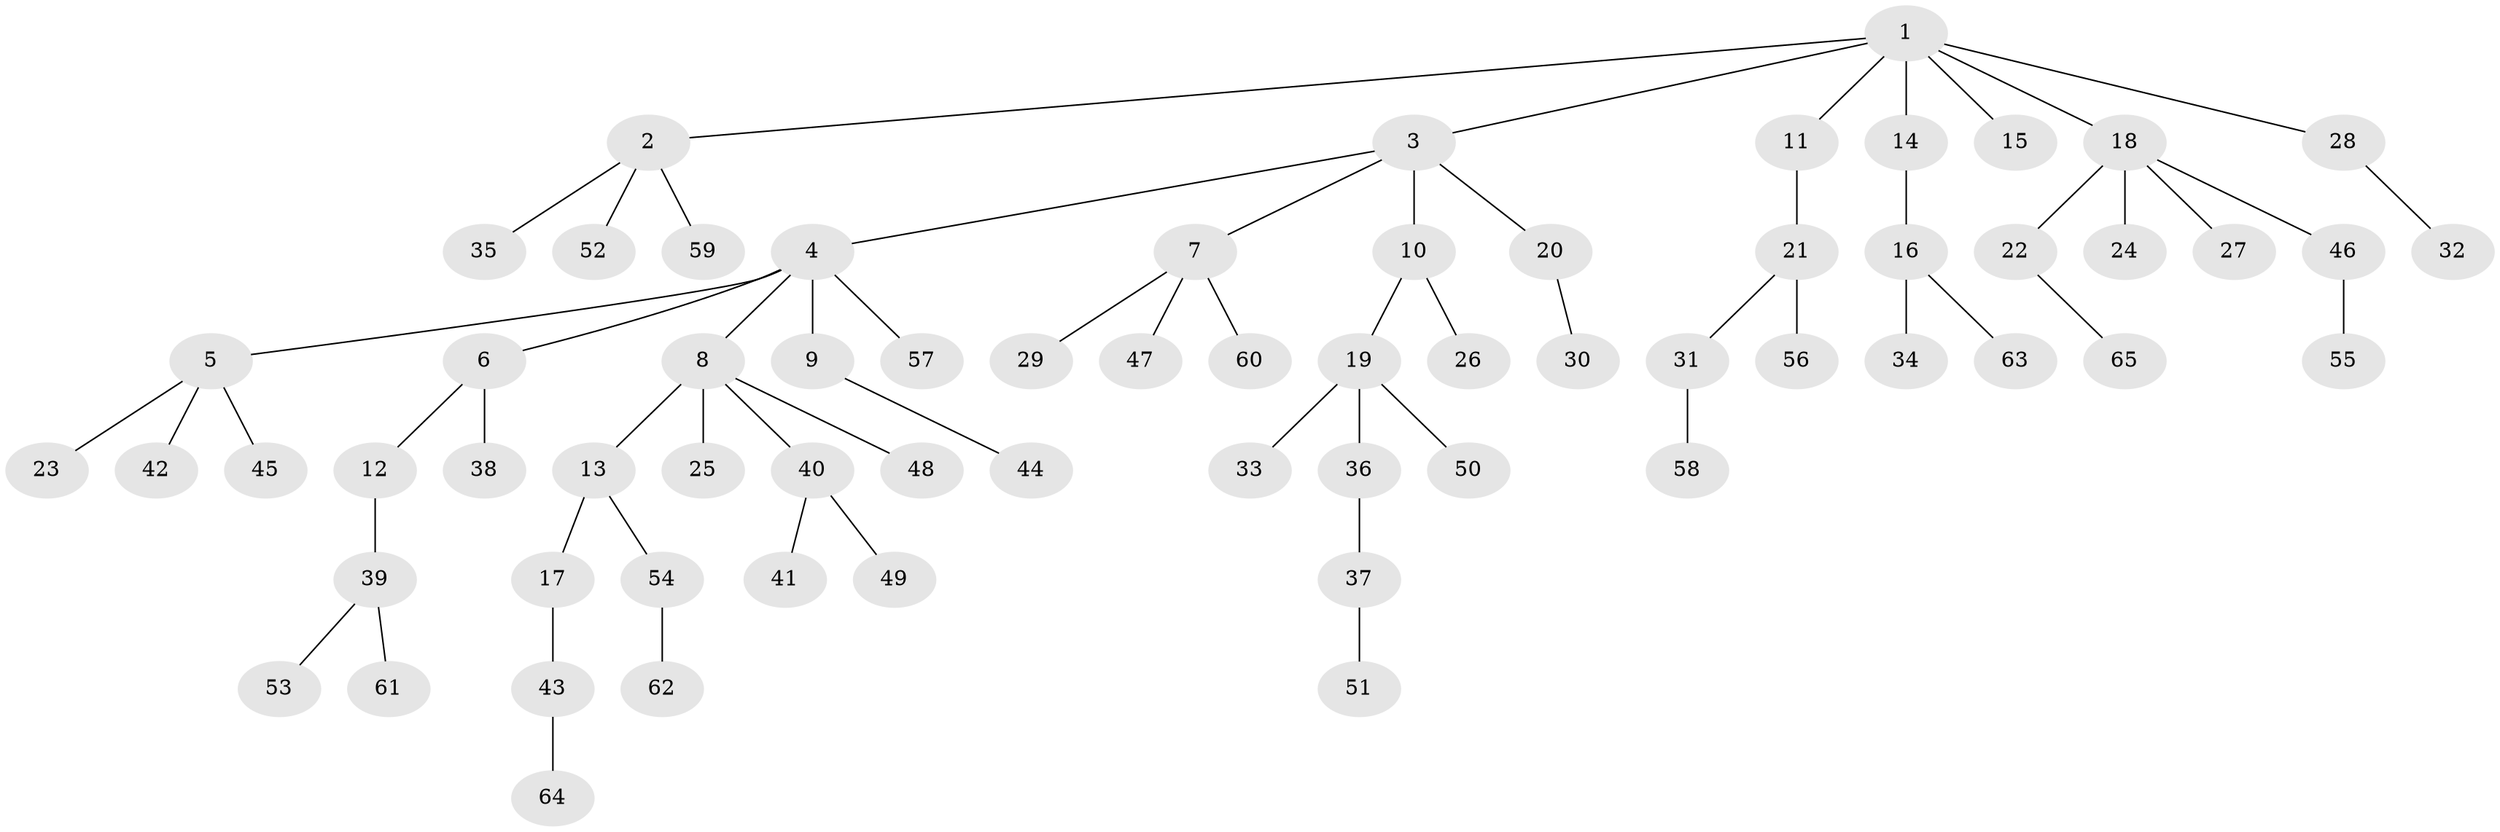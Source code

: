 // coarse degree distribution, {7: 0.022222222222222223, 3: 0.1111111111111111, 5: 0.044444444444444446, 6: 0.044444444444444446, 1: 0.6222222222222222, 2: 0.13333333333333333, 4: 0.022222222222222223}
// Generated by graph-tools (version 1.1) at 2025/24/03/03/25 07:24:07]
// undirected, 65 vertices, 64 edges
graph export_dot {
graph [start="1"]
  node [color=gray90,style=filled];
  1;
  2;
  3;
  4;
  5;
  6;
  7;
  8;
  9;
  10;
  11;
  12;
  13;
  14;
  15;
  16;
  17;
  18;
  19;
  20;
  21;
  22;
  23;
  24;
  25;
  26;
  27;
  28;
  29;
  30;
  31;
  32;
  33;
  34;
  35;
  36;
  37;
  38;
  39;
  40;
  41;
  42;
  43;
  44;
  45;
  46;
  47;
  48;
  49;
  50;
  51;
  52;
  53;
  54;
  55;
  56;
  57;
  58;
  59;
  60;
  61;
  62;
  63;
  64;
  65;
  1 -- 2;
  1 -- 3;
  1 -- 11;
  1 -- 14;
  1 -- 15;
  1 -- 18;
  1 -- 28;
  2 -- 35;
  2 -- 52;
  2 -- 59;
  3 -- 4;
  3 -- 7;
  3 -- 10;
  3 -- 20;
  4 -- 5;
  4 -- 6;
  4 -- 8;
  4 -- 9;
  4 -- 57;
  5 -- 23;
  5 -- 42;
  5 -- 45;
  6 -- 12;
  6 -- 38;
  7 -- 29;
  7 -- 47;
  7 -- 60;
  8 -- 13;
  8 -- 25;
  8 -- 40;
  8 -- 48;
  9 -- 44;
  10 -- 19;
  10 -- 26;
  11 -- 21;
  12 -- 39;
  13 -- 17;
  13 -- 54;
  14 -- 16;
  16 -- 34;
  16 -- 63;
  17 -- 43;
  18 -- 22;
  18 -- 24;
  18 -- 27;
  18 -- 46;
  19 -- 33;
  19 -- 36;
  19 -- 50;
  20 -- 30;
  21 -- 31;
  21 -- 56;
  22 -- 65;
  28 -- 32;
  31 -- 58;
  36 -- 37;
  37 -- 51;
  39 -- 53;
  39 -- 61;
  40 -- 41;
  40 -- 49;
  43 -- 64;
  46 -- 55;
  54 -- 62;
}

